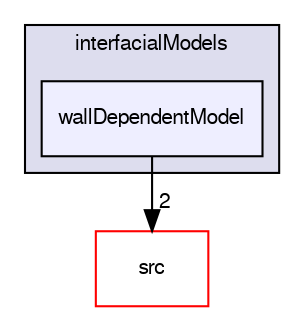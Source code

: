 digraph "applications/solvers/multiphase/twoPhaseEulerFoam/interfacialModels/wallDependentModel" {
  bgcolor=transparent;
  compound=true
  node [ fontsize="10", fontname="FreeSans"];
  edge [ labelfontsize="10", labelfontname="FreeSans"];
  subgraph clusterdir_b7d8cc85fbe5b5cd664e714a0ccf860f {
    graph [ bgcolor="#ddddee", pencolor="black", label="interfacialModels" fontname="FreeSans", fontsize="10", URL="dir_b7d8cc85fbe5b5cd664e714a0ccf860f.html"]
  dir_9a64456bd455cf322ce106d4d8831907 [shape=box, label="wallDependentModel", style="filled", fillcolor="#eeeeff", pencolor="black", URL="dir_9a64456bd455cf322ce106d4d8831907.html"];
  }
  dir_68267d1309a1af8e8297ef4c3efbcdba [shape=box label="src" color="red" URL="dir_68267d1309a1af8e8297ef4c3efbcdba.html"];
  dir_9a64456bd455cf322ce106d4d8831907->dir_68267d1309a1af8e8297ef4c3efbcdba [headlabel="2", labeldistance=1.5 headhref="dir_000232_000568.html"];
}
